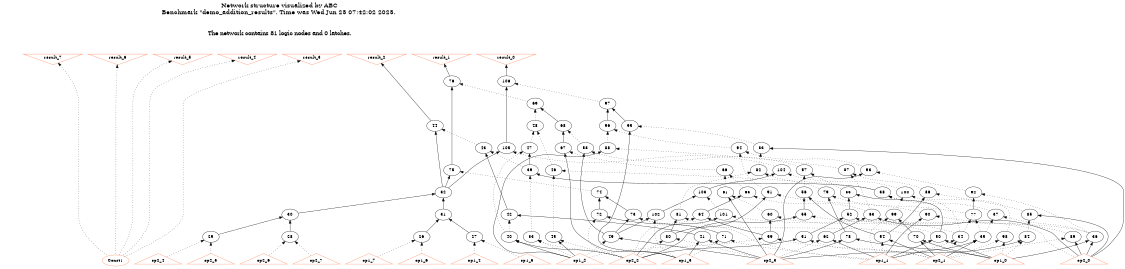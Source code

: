 # Network structure generated by ABC

digraph network {
size = "7.5,10";
center = true;
edge [dir = back];

{
  node [shape = plaintext];
  edge [style = invis];
  LevelTitle1 [label=""];
  LevelTitle2 [label=""];
  Level9 [label = ""];
  Level8 [label = ""];
  Level7 [label = ""];
  Level6 [label = ""];
  Level5 [label = ""];
  Level4 [label = ""];
  Level3 [label = ""];
  Level2 [label = ""];
  Level1 [label = ""];
  Level0 [label = ""];
  LevelTitle1 ->  LevelTitle2 ->  Level9 ->  Level8 ->  Level7 ->  Level6 ->  Level5 ->  Level4 ->  Level3 ->  Level2 ->  Level1 ->  Level0;
}

{
  rank = same;
  LevelTitle1;
  title1 [shape=plaintext,
          fontsize=20,
          fontname = "Times-Roman",
          label="Network structure visualized by ABC\nBenchmark \"demo_addition_results\". Time was Wed Jun 25 07:42:02 2025. "
         ];
}

{
  rank = same;
  LevelTitle2;
  title2 [shape=plaintext,
          fontsize=18,
          fontname = "Times-Roman",
          label="The network contains 81 logic nodes and 0 latches.\n"
         ];
}

{
  rank = same;
  Level9;
  Node17 [label = "result_7", shape = invtriangle, color = coral, fillcolor = coral];
  Node18 [label = "result_6", shape = invtriangle, color = coral, fillcolor = coral];
  Node19 [label = "result_5", shape = invtriangle, color = coral, fillcolor = coral];
  Node20 [label = "result_4", shape = invtriangle, color = coral, fillcolor = coral];
  Node21 [label = "result_3", shape = invtriangle, color = coral, fillcolor = coral];
  Node22 [label = "result_2", shape = invtriangle, color = coral, fillcolor = coral];
  Node23 [label = "result_1", shape = invtriangle, color = coral, fillcolor = coral];
  Node24 [label = "result_0", shape = invtriangle, color = coral, fillcolor = coral];
}

{
  rank = same;
  Level8;
  Node75 [label = "76\n", shape = ellipse];
  Node105 [label = "106\n", shape = ellipse];
}

{
  rank = same;
  Level7;
  Node68 [label = "69\n", shape = ellipse];
  Node96 [label = "97\n", shape = ellipse];
}

{
  rank = same;
  Level6;
  Node43 [label = "44\n", shape = ellipse];
  Node47 [label = "48\n", shape = ellipse];
  Node67 [label = "68\n", shape = ellipse];
  Node94 [label = "95\n", shape = ellipse];
  Node95 [label = "96\n", shape = ellipse];
}

{
  rank = same;
  Level5;
  Node42 [label = "43\n", shape = ellipse];
  Node46 [label = "47\n", shape = ellipse];
  Node57 [label = "58\n", shape = ellipse];
  Node66 [label = "67\n", shape = ellipse];
  Node82 [label = "83\n", shape = ellipse];
  Node87 [label = "88\n", shape = ellipse];
  Node93 [label = "94\n", shape = ellipse];
  Node104 [label = "105\n", shape = ellipse];
}

{
  rank = same;
  Level4;
  Node38 [label = "39\n", shape = ellipse];
  Node45 [label = "46\n", shape = ellipse];
  Node56 [label = "57\n", shape = ellipse];
  Node65 [label = "66\n", shape = ellipse];
  Node74 [label = "75\n", shape = ellipse];
  Node81 [label = "82\n", shape = ellipse];
  Node86 [label = "87\n", shape = ellipse];
  Node92 [label = "93\n", shape = ellipse];
  Node103 [label = "104\n", shape = ellipse];
}

{
  rank = same;
  Level3;
  Node31 [label = "32\n", shape = ellipse];
  Node37 [label = "38\n", shape = ellipse];
  Node52 [label = "53\n", shape = ellipse];
  Node55 [label = "56\n", shape = ellipse];
  Node60 [label = "61\n", shape = ellipse];
  Node64 [label = "65\n", shape = ellipse];
  Node73 [label = "74\n", shape = ellipse];
  Node78 [label = "79\n", shape = ellipse];
  Node85 [label = "86\n", shape = ellipse];
  Node90 [label = "91\n", shape = ellipse];
  Node91 [label = "92\n", shape = ellipse];
  Node99 [label = "100\n", shape = ellipse];
  Node102 [label = "103\n", shape = ellipse];
}

{
  rank = same;
  Level2;
  Node29 [label = "30\n", shape = ellipse];
  Node30 [label = "31\n", shape = ellipse];
  Node36 [label = "37\n", shape = ellipse];
  Node41 [label = "42\n", shape = ellipse];
  Node51 [label = "52\n", shape = ellipse];
  Node54 [label = "55\n", shape = ellipse];
  Node59 [label = "60\n", shape = ellipse];
  Node62 [label = "63\n", shape = ellipse];
  Node63 [label = "64\n", shape = ellipse];
  Node71 [label = "72\n", shape = ellipse];
  Node72 [label = "73\n", shape = ellipse];
  Node76 [label = "77\n", shape = ellipse];
  Node80 [label = "81\n", shape = ellipse];
  Node84 [label = "85\n", shape = ellipse];
  Node89 [label = "90\n", shape = ellipse];
  Node98 [label = "99\n", shape = ellipse];
  Node100 [label = "101\n", shape = ellipse];
  Node101 [label = "102\n", shape = ellipse];
}

{
  rank = same;
  Level1;
  Node25 [label = "26\n", shape = ellipse];
  Node26 [label = "27\n", shape = ellipse];
  Node27 [label = "28\n", shape = ellipse];
  Node28 [label = "29\n", shape = ellipse];
  Node32 [label = "33\n", shape = ellipse];
  Node33 [label = "34\n", shape = ellipse];
  Node34 [label = "35\n", shape = ellipse];
  Node35 [label = "36\n", shape = ellipse];
  Node39 [label = "40\n", shape = ellipse];
  Node40 [label = "41\n", shape = ellipse];
  Node44 [label = "45\n", shape = ellipse];
  Node48 [label = "49\n", shape = ellipse];
  Node49 [label = "50\n", shape = ellipse];
  Node50 [label = "51\n", shape = ellipse];
  Node53 [label = "54\n", shape = ellipse];
  Node58 [label = "59\n", shape = ellipse];
  Node61 [label = "62\n", shape = ellipse];
  Node69 [label = "70\n", shape = ellipse];
  Node70 [label = "71\n", shape = ellipse];
  Node77 [label = "78\n", shape = ellipse];
  Node79 [label = "80\n", shape = ellipse];
  Node83 [label = "84\n", shape = ellipse];
  Node88 [label = "89\n", shape = ellipse];
  Node97 [label = "98\n", shape = ellipse];
}

{
  rank = same;
  Level0;
  Node0 [label = "Const1", shape = ellipse, color = coral, fillcolor = coral];
  Node1 [label = "op1_7", shape = triangle, color = coral, fillcolor = coral];
  Node2 [label = "op1_6", shape = triangle, color = coral, fillcolor = coral];
  Node3 [label = "op1_5", shape = triangle, color = coral, fillcolor = coral];
  Node4 [label = "op1_4", shape = triangle, color = coral, fillcolor = coral];
  Node5 [label = "op1_3", shape = triangle, color = coral, fillcolor = coral];
  Node6 [label = "op1_2", shape = triangle, color = coral, fillcolor = coral];
  Node7 [label = "op1_1", shape = triangle, color = coral, fillcolor = coral];
  Node8 [label = "op1_0", shape = triangle, color = coral, fillcolor = coral];
  Node9 [label = "op2_7", shape = triangle, color = coral, fillcolor = coral];
  Node10 [label = "op2_6", shape = triangle, color = coral, fillcolor = coral];
  Node11 [label = "op2_5", shape = triangle, color = coral, fillcolor = coral];
  Node12 [label = "op2_4", shape = triangle, color = coral, fillcolor = coral];
  Node13 [label = "op2_3", shape = triangle, color = coral, fillcolor = coral];
  Node14 [label = "op2_2", shape = triangle, color = coral, fillcolor = coral];
  Node15 [label = "op2_1", shape = triangle, color = coral, fillcolor = coral];
  Node16 [label = "op2_0", shape = triangle, color = coral, fillcolor = coral];
}

title1 -> title2 [style = invis];
title2 -> Node17 [style = invis];
title2 -> Node18 [style = invis];
title2 -> Node19 [style = invis];
title2 -> Node20 [style = invis];
title2 -> Node21 [style = invis];
title2 -> Node22 [style = invis];
title2 -> Node23 [style = invis];
title2 -> Node24 [style = invis];
Node17 -> Node18 [style = invis];
Node18 -> Node19 [style = invis];
Node19 -> Node20 [style = invis];
Node20 -> Node21 [style = invis];
Node21 -> Node22 [style = invis];
Node22 -> Node23 [style = invis];
Node23 -> Node24 [style = invis];
Node17 -> Node0 [style = dotted];
Node18 -> Node0 [style = dotted];
Node19 -> Node0 [style = dotted];
Node20 -> Node0 [style = dotted];
Node21 -> Node0 [style = dotted];
Node22 -> Node43 [style = solid];
Node23 -> Node75 [style = solid];
Node24 -> Node105 [style = solid];
Node25 -> Node1 [style = dotted];
Node25 -> Node2 [style = dotted];
Node26 -> Node3 [style = dotted];
Node26 -> Node4 [style = dotted];
Node27 -> Node9 [style = dotted];
Node27 -> Node10 [style = dotted];
Node28 -> Node11 [style = dotted];
Node28 -> Node12 [style = dotted];
Node29 -> Node27 [style = solid];
Node29 -> Node28 [style = solid];
Node30 -> Node25 [style = solid];
Node30 -> Node26 [style = solid];
Node31 -> Node29 [style = solid];
Node31 -> Node30 [style = solid];
Node32 -> Node6 [style = dotted];
Node32 -> Node14 [style = dotted];
Node33 -> Node7 [style = dotted];
Node33 -> Node15 [style = dotted];
Node34 -> Node7 [style = solid];
Node34 -> Node15 [style = solid];
Node35 -> Node8 [style = solid];
Node35 -> Node16 [style = solid];
Node36 -> Node34 [style = dotted];
Node36 -> Node35 [style = dotted];
Node37 -> Node33 [style = dotted];
Node37 -> Node36 [style = dotted];
Node38 -> Node32 [style = dotted];
Node38 -> Node37 [style = solid];
Node39 -> Node6 [style = solid];
Node39 -> Node14 [style = solid];
Node40 -> Node5 [style = solid];
Node40 -> Node13 [style = solid];
Node41 -> Node39 [style = dotted];
Node41 -> Node40 [style = solid];
Node42 -> Node38 [style = dotted];
Node42 -> Node41 [style = solid];
Node43 -> Node31 [style = solid];
Node43 -> Node42 [style = dotted];
Node44 -> Node6 [style = solid];
Node44 -> Node14 [style = dotted];
Node45 -> Node37 [style = dotted];
Node45 -> Node44 [style = dotted];
Node46 -> Node38 [style = solid];
Node46 -> Node39 [style = dotted];
Node47 -> Node45 [style = dotted];
Node47 -> Node46 [style = dotted];
Node48 -> Node6 [style = dotted];
Node48 -> Node13 [style = solid];
Node49 -> Node7 [style = solid];
Node49 -> Node8 [style = solid];
Node50 -> Node14 [style = solid];
Node50 -> Node15 [style = dotted];
Node51 -> Node16 [style = dotted];
Node51 -> Node50 [style = solid];
Node52 -> Node49 [style = solid];
Node52 -> Node51 [style = solid];
Node53 -> Node7 [style = dotted];
Node53 -> Node15 [style = solid];
Node54 -> Node14 [style = solid];
Node54 -> Node35 [style = dotted];
Node55 -> Node53 [style = solid];
Node55 -> Node54 [style = solid];
Node56 -> Node52 [style = dotted];
Node56 -> Node55 [style = dotted];
Node57 -> Node48 [style = solid];
Node57 -> Node56 [style = dotted];
Node58 -> Node6 [style = dotted];
Node58 -> Node15 [style = dotted];
Node59 -> Node49 [style = dotted];
Node59 -> Node58 [style = solid];
Node60 -> Node13 [style = solid];
Node60 -> Node59 [style = dotted];
Node61 -> Node7 [style = solid];
Node61 -> Node13 [style = dotted];
Node62 -> Node16 [style = solid];
Node62 -> Node61 [style = solid];
Node63 -> Node14 [style = dotted];
Node63 -> Node58 [style = solid];
Node64 -> Node62 [style = dotted];
Node64 -> Node63 [style = solid];
Node65 -> Node60 [style = dotted];
Node65 -> Node64 [style = dotted];
Node66 -> Node5 [style = solid];
Node66 -> Node65 [style = dotted];
Node67 -> Node57 [style = dotted];
Node67 -> Node66 [style = solid];
Node68 -> Node47 [style = dotted];
Node68 -> Node67 [style = solid];
Node69 -> Node8 [style = solid];
Node69 -> Node15 [style = solid];
Node70 -> Node5 [style = dotted];
Node70 -> Node7 [style = dotted];
Node71 -> Node14 [style = dotted];
Node71 -> Node70 [style = solid];
Node72 -> Node48 [style = solid];
Node72 -> Node69 [style = dotted];
Node73 -> Node71 [style = solid];
Node73 -> Node72 [style = solid];
Node74 -> Node31 [style = solid];
Node74 -> Node73 [style = dotted];
Node75 -> Node68 [style = dotted];
Node75 -> Node74 [style = solid];
Node76 -> Node33 [style = dotted];
Node76 -> Node34 [style = dotted];
Node77 -> Node8 [style = solid];
Node77 -> Node13 [style = solid];
Node78 -> Node76 [style = dotted];
Node78 -> Node77 [style = solid];
Node79 -> Node13 [style = dotted];
Node79 -> Node14 [style = dotted];
Node80 -> Node7 [style = dotted];
Node80 -> Node79 [style = solid];
Node81 -> Node78 [style = dotted];
Node81 -> Node80 [style = dotted];
Node82 -> Node16 [style = solid];
Node82 -> Node81 [style = dotted];
Node83 -> Node8 [style = dotted];
Node83 -> Node13 [style = solid];
Node84 -> Node16 [style = solid];
Node84 -> Node83 [style = dotted];
Node85 -> Node53 [style = solid];
Node85 -> Node84 [style = dotted];
Node86 -> Node62 [style = dotted];
Node86 -> Node85 [style = dotted];
Node87 -> Node6 [style = solid];
Node87 -> Node86 [style = dotted];
Node88 -> Node15 [style = dotted];
Node88 -> Node16 [style = solid];
Node89 -> Node7 [style = solid];
Node89 -> Node88 [style = dotted];
Node90 -> Node79 [style = solid];
Node90 -> Node89 [style = dotted];
Node91 -> Node35 [style = dotted];
Node91 -> Node76 [style = solid];
Node92 -> Node13 [style = solid];
Node92 -> Node91 [style = dotted];
Node93 -> Node90 [style = dotted];
Node93 -> Node92 [style = dotted];
Node94 -> Node5 [style = solid];
Node94 -> Node82 [style = dotted];
Node95 -> Node87 [style = dotted];
Node95 -> Node93 [style = dotted];
Node96 -> Node94 [style = solid];
Node96 -> Node95 [style = solid];
Node97 -> Node8 [style = dotted];
Node97 -> Node15 [style = dotted];
Node98 -> Node7 [style = dotted];
Node98 -> Node69 [style = solid];
Node99 -> Node97 [style = dotted];
Node99 -> Node98 [style = dotted];
Node100 -> Node14 [style = solid];
Node100 -> Node33 [style = dotted];
Node101 -> Node5 [style = dotted];
Node101 -> Node48 [style = solid];
Node102 -> Node100 [style = dotted];
Node102 -> Node101 [style = solid];
Node103 -> Node99 [style = dotted];
Node103 -> Node102 [style = solid];
Node104 -> Node31 [style = solid];
Node104 -> Node103 [style = dotted];
Node105 -> Node96 [style = dotted];
Node105 -> Node104 [style = solid];
}

